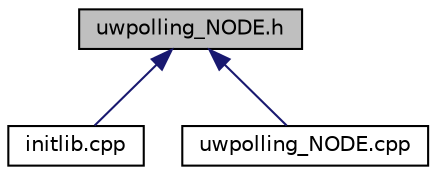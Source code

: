 digraph "uwpolling_NODE.h"
{
 // LATEX_PDF_SIZE
  edge [fontname="Helvetica",fontsize="10",labelfontname="Helvetica",labelfontsize="10"];
  node [fontname="Helvetica",fontsize="10",shape=record];
  Node1 [label="uwpolling_NODE.h",height=0.2,width=0.4,color="black", fillcolor="grey75", style="filled", fontcolor="black",tooltip="Class that represents a node of UWPOLLING."];
  Node1 -> Node2 [dir="back",color="midnightblue",fontsize="10",style="solid",fontname="Helvetica"];
  Node2 [label="initlib.cpp",height=0.2,width=0.4,color="black", fillcolor="white", style="filled",URL="$data__link_2uwpolling_2initlib_8cpp.html",tooltip="Provides the initialization of the uwpolling libraries."];
  Node1 -> Node3 [dir="back",color="midnightblue",fontsize="10",style="solid",fontname="Helvetica"];
  Node3 [label="uwpolling_NODE.cpp",height=0.2,width=0.4,color="black", fillcolor="white", style="filled",URL="$uwpolling__NODE_8cpp.html",tooltip="Implementation of Uwpolling_NODE class."];
}
